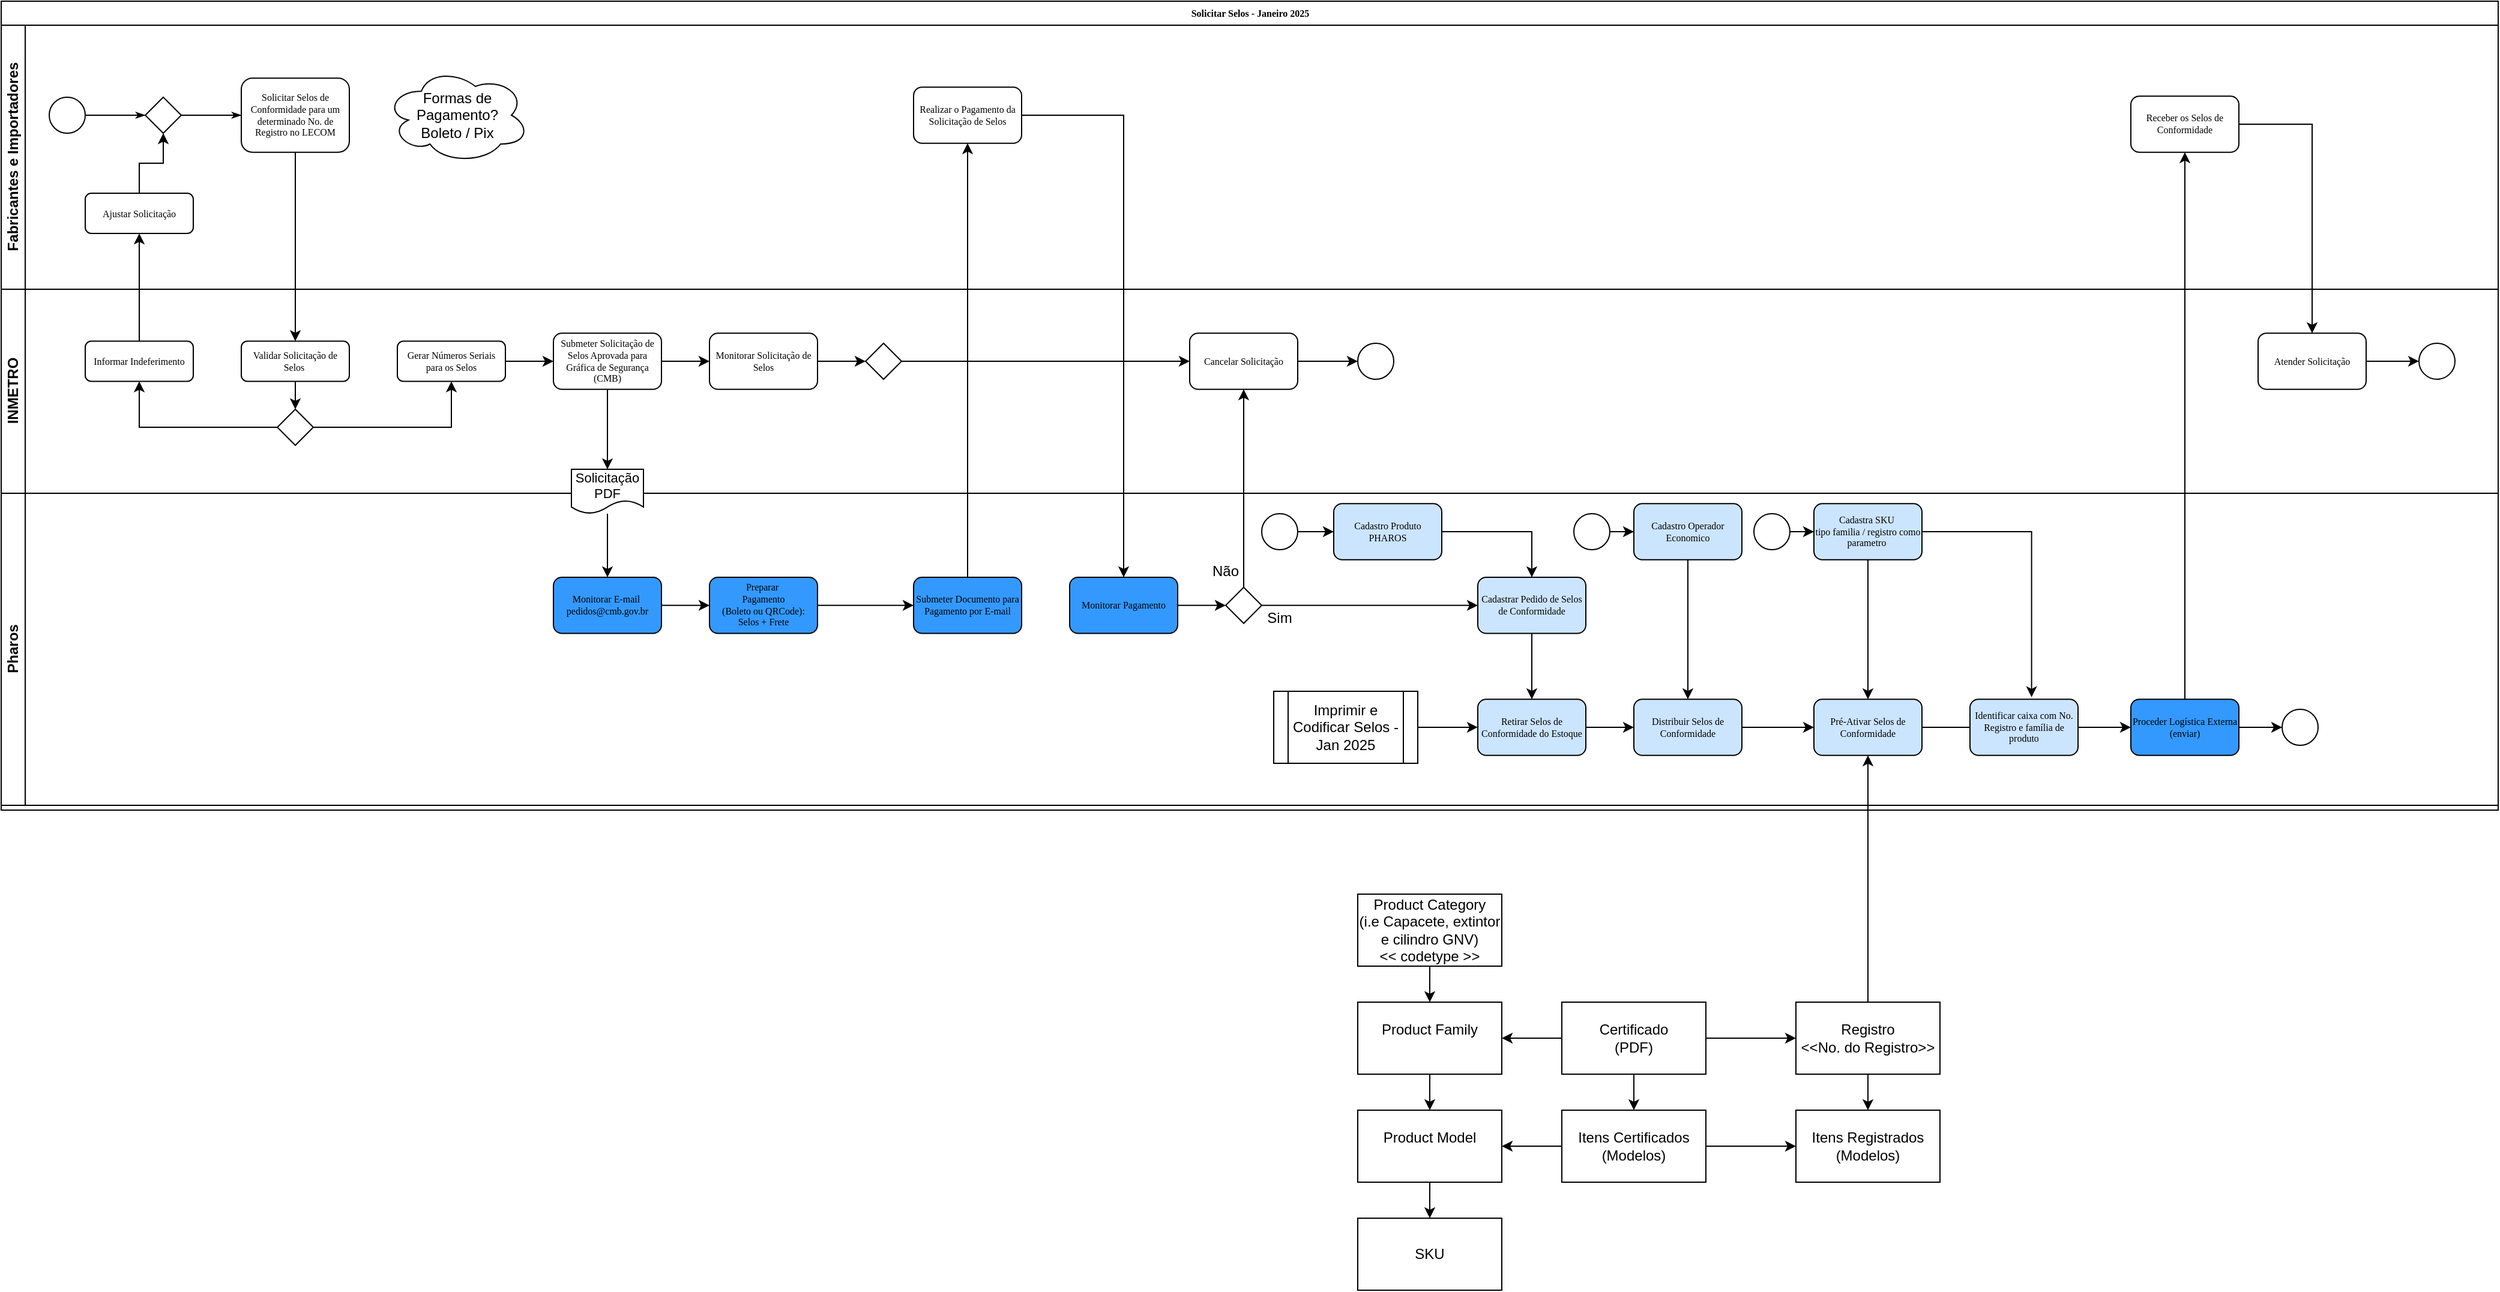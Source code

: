 <mxfile version="24.7.14">
  <diagram name="Page-1" id="c7488fd3-1785-93aa-aadb-54a6760d102a">
    <mxGraphModel dx="1430" dy="790" grid="1" gridSize="10" guides="1" tooltips="1" connect="1" arrows="1" fold="1" page="1" pageScale="1" pageWidth="1169" pageHeight="827" background="none" math="0" shadow="0">
      <root>
        <mxCell id="0" />
        <mxCell id="1" parent="0" />
        <mxCell id="2b4e8129b02d487f-1" value="Solicitar Selos - Janeiro 2025" style="swimlane;html=1;childLayout=stackLayout;horizontal=1;startSize=20;horizontalStack=0;rounded=0;shadow=0;labelBackgroundColor=none;strokeWidth=1;fontFamily=Verdana;fontSize=8;align=center;" parent="1" vertex="1">
          <mxGeometry x="80" y="76" width="2080" height="674" as="geometry">
            <mxRectangle x="80" y="80" width="160" height="20" as="alternateBounds" />
          </mxGeometry>
        </mxCell>
        <mxCell id="2b4e8129b02d487f-2" value="Fabricantes e Importadores" style="swimlane;html=1;startSize=20;horizontal=0;" parent="2b4e8129b02d487f-1" vertex="1">
          <mxGeometry y="20" width="2080" height="220" as="geometry" />
        </mxCell>
        <mxCell id="2b4e8129b02d487f-18" style="edgeStyle=orthogonalEdgeStyle;rounded=0;html=1;labelBackgroundColor=none;startArrow=none;startFill=0;startSize=5;endArrow=classicThin;endFill=1;endSize=5;jettySize=auto;orthogonalLoop=1;strokeWidth=1;fontFamily=Verdana;fontSize=8" parent="2b4e8129b02d487f-2" source="aDhuyLPjIug42rBXj7ye-13" target="2b4e8129b02d487f-6" edge="1">
          <mxGeometry relative="1" as="geometry" />
        </mxCell>
        <mxCell id="2b4e8129b02d487f-5" value="" style="ellipse;whiteSpace=wrap;html=1;rounded=0;shadow=0;labelBackgroundColor=none;strokeWidth=1;fontFamily=Verdana;fontSize=8;align=center;" parent="2b4e8129b02d487f-2" vertex="1">
          <mxGeometry x="40" y="60" width="30" height="30" as="geometry" />
        </mxCell>
        <mxCell id="2b4e8129b02d487f-6" value="&lt;div&gt;Solicitar Selos de&lt;/div&gt;&lt;div&gt;Conformidade para um determinado No. de Registro no LECOM&lt;/div&gt;" style="rounded=1;whiteSpace=wrap;html=1;shadow=0;labelBackgroundColor=none;strokeWidth=1;fontFamily=Verdana;fontSize=8;align=center;" parent="2b4e8129b02d487f-2" vertex="1">
          <mxGeometry x="200" y="44.12" width="90" height="61.75" as="geometry" />
        </mxCell>
        <mxCell id="2b4e8129b02d487f-20" style="edgeStyle=orthogonalEdgeStyle;rounded=0;html=1;labelBackgroundColor=none;startArrow=none;startFill=0;startSize=5;endArrow=classicThin;endFill=1;endSize=5;jettySize=auto;orthogonalLoop=1;strokeWidth=1;fontFamily=Verdana;fontSize=8" parent="2b4e8129b02d487f-2" edge="1">
          <mxGeometry relative="1" as="geometry">
            <mxPoint x="300" y="75.034" as="sourcePoint" />
          </mxGeometry>
        </mxCell>
        <mxCell id="aDhuyLPjIug42rBXj7ye-14" value="" style="edgeStyle=orthogonalEdgeStyle;rounded=0;html=1;labelBackgroundColor=none;startArrow=none;startFill=0;startSize=5;endArrow=classicThin;endFill=1;endSize=5;jettySize=auto;orthogonalLoop=1;strokeWidth=1;fontFamily=Verdana;fontSize=8" parent="2b4e8129b02d487f-2" source="2b4e8129b02d487f-5" target="aDhuyLPjIug42rBXj7ye-13" edge="1">
          <mxGeometry relative="1" as="geometry">
            <mxPoint x="270" y="165" as="sourcePoint" />
            <mxPoint x="350" y="168" as="targetPoint" />
          </mxGeometry>
        </mxCell>
        <mxCell id="aDhuyLPjIug42rBXj7ye-13" value="" style="strokeWidth=1;html=1;shape=mxgraph.flowchart.decision;whiteSpace=wrap;rounded=1;shadow=0;labelBackgroundColor=none;fontFamily=Verdana;fontSize=8;align=center;" parent="2b4e8129b02d487f-2" vertex="1">
          <mxGeometry x="120" y="60.0" width="30" height="30" as="geometry" />
        </mxCell>
        <mxCell id="aDhuyLPjIug42rBXj7ye-28" value="" style="edgeStyle=orthogonalEdgeStyle;rounded=0;orthogonalLoop=1;jettySize=auto;html=1;" parent="2b4e8129b02d487f-2" source="aDhuyLPjIug42rBXj7ye-26" target="aDhuyLPjIug42rBXj7ye-13" edge="1">
          <mxGeometry relative="1" as="geometry" />
        </mxCell>
        <mxCell id="aDhuyLPjIug42rBXj7ye-26" value="&lt;div&gt;Ajustar Solicitação&lt;/div&gt;" style="rounded=1;whiteSpace=wrap;html=1;shadow=0;labelBackgroundColor=none;strokeWidth=1;fontFamily=Verdana;fontSize=8;align=center;" parent="2b4e8129b02d487f-2" vertex="1">
          <mxGeometry x="70" y="140" width="90" height="33.5" as="geometry" />
        </mxCell>
        <mxCell id="aDhuyLPjIug42rBXj7ye-38" value="Formas de &lt;br&gt;Pagamento?&lt;div&gt;Boleto / Pix&lt;/div&gt;" style="ellipse;shape=cloud;whiteSpace=wrap;html=1;" parent="2b4e8129b02d487f-2" vertex="1">
          <mxGeometry x="320" y="35" width="120" height="80" as="geometry" />
        </mxCell>
        <mxCell id="aDhuyLPjIug42rBXj7ye-40" value="&lt;div&gt;Realizar o Pagamento da Solicitação de Selos&lt;/div&gt;" style="rounded=1;whiteSpace=wrap;html=1;shadow=0;labelBackgroundColor=none;strokeWidth=1;fontFamily=Verdana;fontSize=8;align=center;" parent="2b4e8129b02d487f-2" vertex="1">
          <mxGeometry x="760" y="51.62" width="90" height="46.75" as="geometry" />
        </mxCell>
        <mxCell id="aDhuyLPjIug42rBXj7ye-179" value="&lt;div&gt;Receber os Selos de Conformidade&lt;/div&gt;" style="rounded=1;whiteSpace=wrap;html=1;shadow=0;labelBackgroundColor=none;strokeWidth=1;fontFamily=Verdana;fontSize=8;align=center;" parent="2b4e8129b02d487f-2" vertex="1">
          <mxGeometry x="1774" y="59.12" width="90" height="46.75" as="geometry" />
        </mxCell>
        <mxCell id="2b4e8129b02d487f-3" value="INMETRO" style="swimlane;html=1;startSize=20;horizontal=0;" parent="2b4e8129b02d487f-1" vertex="1">
          <mxGeometry y="240" width="2080" height="170" as="geometry" />
        </mxCell>
        <mxCell id="2b4e8129b02d487f-26" style="edgeStyle=orthogonalEdgeStyle;rounded=0;html=1;labelBackgroundColor=none;startArrow=none;startFill=0;startSize=5;endArrow=classicThin;endFill=1;endSize=5;jettySize=auto;orthogonalLoop=1;strokeWidth=1;fontFamily=Verdana;fontSize=8" parent="2b4e8129b02d487f-3" edge="1">
          <mxGeometry relative="1" as="geometry">
            <mxPoint x="190" y="68.5" as="sourcePoint" />
          </mxGeometry>
        </mxCell>
        <mxCell id="aDhuyLPjIug42rBXj7ye-22" value="" style="edgeStyle=orthogonalEdgeStyle;rounded=0;orthogonalLoop=1;jettySize=auto;html=1;" parent="2b4e8129b02d487f-3" source="aDhuyLPjIug42rBXj7ye-15" target="aDhuyLPjIug42rBXj7ye-21" edge="1">
          <mxGeometry relative="1" as="geometry" />
        </mxCell>
        <mxCell id="aDhuyLPjIug42rBXj7ye-15" value="&lt;div&gt;Validar Solicitação de Selos&amp;nbsp;&lt;/div&gt;" style="rounded=1;whiteSpace=wrap;html=1;shadow=0;labelBackgroundColor=none;strokeWidth=1;fontFamily=Verdana;fontSize=8;align=center;" parent="2b4e8129b02d487f-3" vertex="1">
          <mxGeometry x="200" y="43.25" width="90" height="33.5" as="geometry" />
        </mxCell>
        <mxCell id="aDhuyLPjIug42rBXj7ye-20" value="" style="edgeStyle=orthogonalEdgeStyle;rounded=0;orthogonalLoop=1;jettySize=auto;html=1;" parent="2b4e8129b02d487f-3" source="aDhuyLPjIug42rBXj7ye-17" target="aDhuyLPjIug42rBXj7ye-19" edge="1">
          <mxGeometry relative="1" as="geometry" />
        </mxCell>
        <mxCell id="aDhuyLPjIug42rBXj7ye-17" value="&lt;div&gt;Gerar Números Seriais para os Selos&lt;/div&gt;" style="rounded=1;whiteSpace=wrap;html=1;shadow=0;labelBackgroundColor=none;strokeWidth=1;fontFamily=Verdana;fontSize=8;align=center;" parent="2b4e8129b02d487f-3" vertex="1">
          <mxGeometry x="330" y="43.25" width="90" height="33.5" as="geometry" />
        </mxCell>
        <mxCell id="aDhuyLPjIug42rBXj7ye-32" value="" style="edgeStyle=orthogonalEdgeStyle;rounded=0;orthogonalLoop=1;jettySize=auto;html=1;" parent="2b4e8129b02d487f-3" source="aDhuyLPjIug42rBXj7ye-19" target="aDhuyLPjIug42rBXj7ye-31" edge="1">
          <mxGeometry relative="1" as="geometry" />
        </mxCell>
        <mxCell id="aDhuyLPjIug42rBXj7ye-19" value="&lt;div&gt;Submeter Solicitação de Selos Aprovada para Gráfica de Segurança (CMB)&lt;/div&gt;" style="rounded=1;whiteSpace=wrap;html=1;shadow=0;labelBackgroundColor=none;strokeWidth=1;fontFamily=Verdana;fontSize=8;align=center;" parent="2b4e8129b02d487f-3" vertex="1">
          <mxGeometry x="460" y="36.62" width="90" height="46.75" as="geometry" />
        </mxCell>
        <mxCell id="aDhuyLPjIug42rBXj7ye-23" value="" style="edgeStyle=orthogonalEdgeStyle;rounded=0;orthogonalLoop=1;jettySize=auto;html=1;" parent="2b4e8129b02d487f-3" source="aDhuyLPjIug42rBXj7ye-21" target="aDhuyLPjIug42rBXj7ye-17" edge="1">
          <mxGeometry relative="1" as="geometry" />
        </mxCell>
        <mxCell id="aDhuyLPjIug42rBXj7ye-25" value="" style="edgeStyle=orthogonalEdgeStyle;rounded=0;orthogonalLoop=1;jettySize=auto;html=1;" parent="2b4e8129b02d487f-3" source="aDhuyLPjIug42rBXj7ye-21" target="aDhuyLPjIug42rBXj7ye-24" edge="1">
          <mxGeometry relative="1" as="geometry" />
        </mxCell>
        <mxCell id="aDhuyLPjIug42rBXj7ye-21" value="" style="strokeWidth=1;html=1;shape=mxgraph.flowchart.decision;whiteSpace=wrap;rounded=1;shadow=0;labelBackgroundColor=none;fontFamily=Verdana;fontSize=8;align=center;" parent="2b4e8129b02d487f-3" vertex="1">
          <mxGeometry x="230" y="100.0" width="30" height="30" as="geometry" />
        </mxCell>
        <mxCell id="aDhuyLPjIug42rBXj7ye-24" value="&lt;div&gt;Informar Indeferimento&lt;/div&gt;" style="rounded=1;whiteSpace=wrap;html=1;shadow=0;labelBackgroundColor=none;strokeWidth=1;fontFamily=Verdana;fontSize=8;align=center;" parent="2b4e8129b02d487f-3" vertex="1">
          <mxGeometry x="70" y="43.25" width="90" height="33.5" as="geometry" />
        </mxCell>
        <mxCell id="aDhuyLPjIug42rBXj7ye-125" value="" style="edgeStyle=orthogonalEdgeStyle;rounded=0;orthogonalLoop=1;jettySize=auto;html=1;" parent="2b4e8129b02d487f-3" source="aDhuyLPjIug42rBXj7ye-31" target="aDhuyLPjIug42rBXj7ye-124" edge="1">
          <mxGeometry relative="1" as="geometry" />
        </mxCell>
        <mxCell id="aDhuyLPjIug42rBXj7ye-31" value="&lt;div&gt;Monitorar Solicitação de Selos&lt;/div&gt;" style="rounded=1;whiteSpace=wrap;html=1;shadow=0;labelBackgroundColor=none;strokeWidth=1;fontFamily=Verdana;fontSize=8;align=center;" parent="2b4e8129b02d487f-3" vertex="1">
          <mxGeometry x="590" y="36.62" width="90" height="46.75" as="geometry" />
        </mxCell>
        <mxCell id="aDhuyLPjIug42rBXj7ye-75" value="" style="edgeStyle=orthogonalEdgeStyle;rounded=0;orthogonalLoop=1;jettySize=auto;html=1;" parent="2b4e8129b02d487f-3" source="aDhuyLPjIug42rBXj7ye-71" target="aDhuyLPjIug42rBXj7ye-74" edge="1">
          <mxGeometry relative="1" as="geometry" />
        </mxCell>
        <mxCell id="aDhuyLPjIug42rBXj7ye-71" value="&lt;div&gt;Cancelar Solicitação&lt;/div&gt;" style="rounded=1;whiteSpace=wrap;html=1;shadow=0;labelBackgroundColor=none;strokeWidth=1;fontFamily=Verdana;fontSize=8;align=center;" parent="2b4e8129b02d487f-3" vertex="1">
          <mxGeometry x="990" y="36.63" width="90" height="46.75" as="geometry" />
        </mxCell>
        <mxCell id="aDhuyLPjIug42rBXj7ye-74" value="" style="ellipse;whiteSpace=wrap;html=1;rounded=0;shadow=0;labelBackgroundColor=none;strokeWidth=1;fontFamily=Verdana;fontSize=8;align=center;" parent="2b4e8129b02d487f-3" vertex="1">
          <mxGeometry x="1130" y="44.99" width="30" height="30" as="geometry" />
        </mxCell>
        <mxCell id="aDhuyLPjIug42rBXj7ye-128" value="" style="edgeStyle=orthogonalEdgeStyle;rounded=0;orthogonalLoop=1;jettySize=auto;html=1;entryX=0;entryY=0.5;entryDx=0;entryDy=0;" parent="2b4e8129b02d487f-3" source="aDhuyLPjIug42rBXj7ye-124" target="aDhuyLPjIug42rBXj7ye-71" edge="1">
          <mxGeometry relative="1" as="geometry">
            <mxPoint x="830" y="59.99" as="targetPoint" />
          </mxGeometry>
        </mxCell>
        <mxCell id="aDhuyLPjIug42rBXj7ye-124" value="" style="strokeWidth=1;html=1;shape=mxgraph.flowchart.decision;whiteSpace=wrap;rounded=1;shadow=0;labelBackgroundColor=none;fontFamily=Verdana;fontSize=8;align=center;" parent="2b4e8129b02d487f-3" vertex="1">
          <mxGeometry x="720" y="44.99" width="30" height="30" as="geometry" />
        </mxCell>
        <mxCell id="aDhuyLPjIug42rBXj7ye-123" value="" style="edgeStyle=orthogonalEdgeStyle;rounded=0;orthogonalLoop=1;jettySize=auto;html=1;" parent="2b4e8129b02d487f-3" source="aDhuyLPjIug42rBXj7ye-120" target="aDhuyLPjIug42rBXj7ye-122" edge="1">
          <mxGeometry relative="1" as="geometry" />
        </mxCell>
        <mxCell id="aDhuyLPjIug42rBXj7ye-120" value="&lt;div&gt;Atender Solicitação&lt;/div&gt;" style="rounded=1;whiteSpace=wrap;html=1;shadow=0;labelBackgroundColor=none;strokeWidth=1;fontFamily=Verdana;fontSize=8;align=center;" parent="2b4e8129b02d487f-3" vertex="1">
          <mxGeometry x="1880" y="36.61" width="90" height="46.75" as="geometry" />
        </mxCell>
        <mxCell id="aDhuyLPjIug42rBXj7ye-122" value="" style="ellipse;whiteSpace=wrap;html=1;rounded=0;shadow=0;labelBackgroundColor=none;strokeWidth=1;fontFamily=Verdana;fontSize=8;align=center;" parent="2b4e8129b02d487f-3" vertex="1">
          <mxGeometry x="2014" y="44.97" width="30" height="30" as="geometry" />
        </mxCell>
        <mxCell id="aDhuyLPjIug42rBXj7ye-16" value="" style="endArrow=classic;html=1;rounded=0;entryX=0.5;entryY=0;entryDx=0;entryDy=0;exitX=0.5;exitY=1;exitDx=0;exitDy=0;" parent="2b4e8129b02d487f-1" source="2b4e8129b02d487f-6" target="aDhuyLPjIug42rBXj7ye-15" edge="1">
          <mxGeometry width="50" height="50" relative="1" as="geometry">
            <mxPoint x="240" y="140" as="sourcePoint" />
            <mxPoint x="530" y="280" as="targetPoint" />
          </mxGeometry>
        </mxCell>
        <mxCell id="aDhuyLPjIug42rBXj7ye-27" value="" style="edgeStyle=orthogonalEdgeStyle;rounded=0;orthogonalLoop=1;jettySize=auto;html=1;" parent="2b4e8129b02d487f-1" source="aDhuyLPjIug42rBXj7ye-24" target="aDhuyLPjIug42rBXj7ye-26" edge="1">
          <mxGeometry relative="1" as="geometry" />
        </mxCell>
        <mxCell id="aDhuyLPjIug42rBXj7ye-30" value="" style="edgeStyle=orthogonalEdgeStyle;rounded=0;orthogonalLoop=1;jettySize=auto;html=1;" parent="2b4e8129b02d487f-1" source="aDhuyLPjIug42rBXj7ye-19" target="aDhuyLPjIug42rBXj7ye-29" edge="1">
          <mxGeometry relative="1" as="geometry" />
        </mxCell>
        <mxCell id="aDhuyLPjIug42rBXj7ye-43" value="" style="endArrow=classic;html=1;rounded=0;entryX=0.5;entryY=1;entryDx=0;entryDy=0;exitX=0.5;exitY=0;exitDx=0;exitDy=0;" parent="2b4e8129b02d487f-1" source="aDhuyLPjIug42rBXj7ye-44" target="aDhuyLPjIug42rBXj7ye-40" edge="1">
          <mxGeometry width="50" height="50" relative="1" as="geometry">
            <mxPoint x="410" y="360" as="sourcePoint" />
            <mxPoint x="460" y="310" as="targetPoint" />
          </mxGeometry>
        </mxCell>
        <mxCell id="aDhuyLPjIug42rBXj7ye-48" value="" style="edgeStyle=orthogonalEdgeStyle;rounded=0;orthogonalLoop=1;jettySize=auto;html=1;" parent="2b4e8129b02d487f-1" source="aDhuyLPjIug42rBXj7ye-40" target="aDhuyLPjIug42rBXj7ye-46" edge="1">
          <mxGeometry relative="1" as="geometry">
            <mxPoint x="930" y="94.995" as="targetPoint" />
          </mxGeometry>
        </mxCell>
        <mxCell id="aDhuyLPjIug42rBXj7ye-73" value="" style="edgeStyle=orthogonalEdgeStyle;rounded=0;orthogonalLoop=1;jettySize=auto;html=1;" parent="2b4e8129b02d487f-1" source="aDhuyLPjIug42rBXj7ye-69" target="aDhuyLPjIug42rBXj7ye-71" edge="1">
          <mxGeometry relative="1" as="geometry">
            <mxPoint x="1035" y="393.38" as="targetPoint" />
          </mxGeometry>
        </mxCell>
        <mxCell id="aDhuyLPjIug42rBXj7ye-121" value="" style="edgeStyle=orthogonalEdgeStyle;rounded=0;orthogonalLoop=1;jettySize=auto;html=1;exitX=0.5;exitY=0;exitDx=0;exitDy=0;entryX=0.5;entryY=1;entryDx=0;entryDy=0;" parent="2b4e8129b02d487f-1" source="aDhuyLPjIug42rBXj7ye-114" target="aDhuyLPjIug42rBXj7ye-179" edge="1">
          <mxGeometry relative="1" as="geometry">
            <mxPoint x="1190" y="300" as="sourcePoint" />
            <mxPoint x="1240" y="300" as="targetPoint" />
          </mxGeometry>
        </mxCell>
        <mxCell id="2b4e8129b02d487f-4" value="Pharos" style="swimlane;html=1;startSize=20;horizontal=0;" parent="2b4e8129b02d487f-1" vertex="1">
          <mxGeometry y="410" width="2080" height="260" as="geometry" />
        </mxCell>
        <mxCell id="aDhuyLPjIug42rBXj7ye-36" value="" style="edgeStyle=orthogonalEdgeStyle;rounded=0;orthogonalLoop=1;jettySize=auto;html=1;" parent="2b4e8129b02d487f-4" source="aDhuyLPjIug42rBXj7ye-29" target="aDhuyLPjIug42rBXj7ye-35" edge="1">
          <mxGeometry relative="1" as="geometry" />
        </mxCell>
        <mxCell id="aDhuyLPjIug42rBXj7ye-29" value="&lt;font style=&quot;font-size: 11px;&quot;&gt;Solicitação&lt;/font&gt;&lt;div style=&quot;font-size: 11px;&quot;&gt;&lt;font style=&quot;font-size: 11px;&quot;&gt;PDF&lt;/font&gt;&lt;/div&gt;" style="shape=document;whiteSpace=wrap;html=1;boundedLbl=1;" parent="2b4e8129b02d487f-4" vertex="1">
          <mxGeometry x="475" y="-20" width="60" height="37" as="geometry" />
        </mxCell>
        <mxCell id="aDhuyLPjIug42rBXj7ye-39" value="" style="edgeStyle=orthogonalEdgeStyle;rounded=0;orthogonalLoop=1;jettySize=auto;html=1;fillColor=#3399FF;" parent="2b4e8129b02d487f-4" source="aDhuyLPjIug42rBXj7ye-35" target="aDhuyLPjIug42rBXj7ye-37" edge="1">
          <mxGeometry relative="1" as="geometry" />
        </mxCell>
        <mxCell id="aDhuyLPjIug42rBXj7ye-35" value="&lt;div&gt;Monitorar E-mail&amp;nbsp;&lt;/div&gt;&lt;div&gt;pedidos@cmb.gov.br&lt;/div&gt;" style="rounded=1;whiteSpace=wrap;html=1;shadow=0;labelBackgroundColor=none;strokeWidth=1;fontFamily=Verdana;fontSize=8;align=center;fillColor=#3399FF;" parent="2b4e8129b02d487f-4" vertex="1">
          <mxGeometry x="460" y="70" width="90" height="46.75" as="geometry" />
        </mxCell>
        <mxCell id="aDhuyLPjIug42rBXj7ye-45" value="" style="edgeStyle=orthogonalEdgeStyle;rounded=0;orthogonalLoop=1;jettySize=auto;html=1;fillColor=#3399FF;" parent="2b4e8129b02d487f-4" source="aDhuyLPjIug42rBXj7ye-37" target="aDhuyLPjIug42rBXj7ye-44" edge="1">
          <mxGeometry relative="1" as="geometry" />
        </mxCell>
        <mxCell id="aDhuyLPjIug42rBXj7ye-37" value="&lt;div&gt;Preparar&amp;nbsp;&lt;/div&gt;&lt;div&gt;Pagamento &lt;br&gt;(Boleto ou QRCode): Selos + Frete&lt;/div&gt;" style="rounded=1;whiteSpace=wrap;html=1;shadow=0;labelBackgroundColor=none;strokeWidth=1;fontFamily=Verdana;fontSize=8;align=center;fillColor=#3399FF;" parent="2b4e8129b02d487f-4" vertex="1">
          <mxGeometry x="590" y="70" width="90" height="46.75" as="geometry" />
        </mxCell>
        <mxCell id="aDhuyLPjIug42rBXj7ye-44" value="&lt;div&gt;Submeter Documento para Pagamento por E-mail&lt;/div&gt;" style="rounded=1;whiteSpace=wrap;html=1;shadow=0;labelBackgroundColor=none;strokeWidth=1;fontFamily=Verdana;fontSize=8;align=center;fillColor=#3399FF;" parent="2b4e8129b02d487f-4" vertex="1">
          <mxGeometry x="760" y="70" width="90" height="46.75" as="geometry" />
        </mxCell>
        <mxCell id="aDhuyLPjIug42rBXj7ye-70" value="" style="edgeStyle=orthogonalEdgeStyle;rounded=0;orthogonalLoop=1;jettySize=auto;html=1;" parent="2b4e8129b02d487f-4" source="aDhuyLPjIug42rBXj7ye-46" target="aDhuyLPjIug42rBXj7ye-69" edge="1">
          <mxGeometry relative="1" as="geometry" />
        </mxCell>
        <mxCell id="aDhuyLPjIug42rBXj7ye-46" value="&lt;div&gt;Monitorar Pagamento&lt;/div&gt;" style="rounded=1;whiteSpace=wrap;html=1;shadow=0;labelBackgroundColor=none;strokeWidth=1;fontFamily=Verdana;fontSize=8;align=center;fillColor=#3399FF;" parent="2b4e8129b02d487f-4" vertex="1">
          <mxGeometry x="890" y="70" width="90" height="46.75" as="geometry" />
        </mxCell>
        <mxCell id="aDhuyLPjIug42rBXj7ye-69" value="" style="strokeWidth=1;html=1;shape=mxgraph.flowchart.decision;whiteSpace=wrap;rounded=1;shadow=0;labelBackgroundColor=none;fontFamily=Verdana;fontSize=8;align=center;" parent="2b4e8129b02d487f-4" vertex="1">
          <mxGeometry x="1020" y="78.38" width="30" height="30" as="geometry" />
        </mxCell>
        <mxCell id="aDhuyLPjIug42rBXj7ye-109" value="" style="edgeStyle=orthogonalEdgeStyle;rounded=0;orthogonalLoop=1;jettySize=auto;html=1;entryX=0.5;entryY=0;entryDx=0;entryDy=0;exitX=0.5;exitY=1;exitDx=0;exitDy=0;" parent="2b4e8129b02d487f-4" source="aDhuyLPjIug42rBXj7ye-76" target="aDhuyLPjIug42rBXj7ye-102" edge="1">
          <mxGeometry relative="1" as="geometry">
            <mxPoint x="1259" y="93.375" as="targetPoint" />
          </mxGeometry>
        </mxCell>
        <mxCell id="aDhuyLPjIug42rBXj7ye-76" value="&lt;div&gt;Cadastrar Pedido de Selos de Conformidade&lt;/div&gt;" style="rounded=1;whiteSpace=wrap;html=1;shadow=0;labelBackgroundColor=none;strokeWidth=1;fontFamily=Verdana;fontSize=8;align=center;fillColor=#CCE5FF;" parent="2b4e8129b02d487f-4" vertex="1">
          <mxGeometry x="1230" y="70" width="90" height="46.75" as="geometry" />
        </mxCell>
        <mxCell id="aDhuyLPjIug42rBXj7ye-105" value="" style="edgeStyle=orthogonalEdgeStyle;rounded=0;orthogonalLoop=1;jettySize=auto;html=1;" parent="2b4e8129b02d487f-4" source="aDhuyLPjIug42rBXj7ye-102" target="aDhuyLPjIug42rBXj7ye-104" edge="1">
          <mxGeometry relative="1" as="geometry" />
        </mxCell>
        <mxCell id="aDhuyLPjIug42rBXj7ye-102" value="Retirar Selos de Conformidade do Estoque" style="rounded=1;whiteSpace=wrap;html=1;shadow=0;labelBackgroundColor=none;strokeWidth=1;fontFamily=Verdana;fontSize=8;align=center;fillColor=#CCE5FF;" parent="2b4e8129b02d487f-4" vertex="1">
          <mxGeometry x="1230" y="171.62" width="90" height="46.75" as="geometry" />
        </mxCell>
        <mxCell id="aDhuyLPjIug42rBXj7ye-107" value="" style="edgeStyle=orthogonalEdgeStyle;rounded=0;orthogonalLoop=1;jettySize=auto;html=1;" parent="2b4e8129b02d487f-4" source="aDhuyLPjIug42rBXj7ye-104" target="aDhuyLPjIug42rBXj7ye-106" edge="1">
          <mxGeometry relative="1" as="geometry" />
        </mxCell>
        <mxCell id="aDhuyLPjIug42rBXj7ye-104" value="Distribuir Selos de Conformidade" style="rounded=1;whiteSpace=wrap;html=1;shadow=0;labelBackgroundColor=none;strokeWidth=1;fontFamily=Verdana;fontSize=8;align=center;fillColor=#CCE5FF;" parent="2b4e8129b02d487f-4" vertex="1">
          <mxGeometry x="1360" y="171.62" width="90" height="46.75" as="geometry" />
        </mxCell>
        <mxCell id="aDhuyLPjIug42rBXj7ye-116" value="" style="edgeStyle=orthogonalEdgeStyle;rounded=0;orthogonalLoop=1;jettySize=auto;html=1;" parent="2b4e8129b02d487f-4" source="aDhuyLPjIug42rBXj7ye-106" target="aDhuyLPjIug42rBXj7ye-114" edge="1">
          <mxGeometry relative="1" as="geometry" />
        </mxCell>
        <mxCell id="aDhuyLPjIug42rBXj7ye-106" value="Pré-Ativar Selos de Conformidade" style="rounded=1;whiteSpace=wrap;html=1;shadow=0;labelBackgroundColor=none;strokeWidth=1;fontFamily=Verdana;fontSize=8;align=center;fillColor=#CCE5FF;" parent="2b4e8129b02d487f-4" vertex="1">
          <mxGeometry x="1510" y="171.62" width="90" height="46.75" as="geometry" />
        </mxCell>
        <mxCell id="aDhuyLPjIug42rBXj7ye-131" value="Não" style="text;html=1;align=center;verticalAlign=middle;whiteSpace=wrap;rounded=0;" parent="2b4e8129b02d487f-4" vertex="1">
          <mxGeometry x="990" y="50" width="60" height="30" as="geometry" />
        </mxCell>
        <mxCell id="aDhuyLPjIug42rBXj7ye-176" value="Sim" style="text;html=1;align=center;verticalAlign=middle;whiteSpace=wrap;rounded=0;" parent="2b4e8129b02d487f-4" vertex="1">
          <mxGeometry x="1035" y="89" width="60" height="30" as="geometry" />
        </mxCell>
        <mxCell id="aDhuyLPjIug42rBXj7ye-185" value="" style="edgeStyle=orthogonalEdgeStyle;rounded=0;orthogonalLoop=1;jettySize=auto;html=1;" parent="2b4e8129b02d487f-4" source="aDhuyLPjIug42rBXj7ye-184" target="aDhuyLPjIug42rBXj7ye-102" edge="1">
          <mxGeometry relative="1" as="geometry" />
        </mxCell>
        <mxCell id="aDhuyLPjIug42rBXj7ye-184" value="Imprimir e Codificar Selos - Jan 2025" style="shape=process;whiteSpace=wrap;html=1;backgroundOutline=1;" parent="2b4e8129b02d487f-4" vertex="1">
          <mxGeometry x="1060" y="164.99" width="120" height="60" as="geometry" />
        </mxCell>
        <mxCell id="aDhuyLPjIug42rBXj7ye-119" value="" style="edgeStyle=orthogonalEdgeStyle;rounded=0;orthogonalLoop=1;jettySize=auto;html=1;" parent="2b4e8129b02d487f-4" source="aDhuyLPjIug42rBXj7ye-114" target="aDhuyLPjIug42rBXj7ye-118" edge="1">
          <mxGeometry relative="1" as="geometry" />
        </mxCell>
        <mxCell id="aDhuyLPjIug42rBXj7ye-114" value="Proceder Logística Externa (enviar)" style="rounded=1;whiteSpace=wrap;html=1;shadow=0;labelBackgroundColor=none;strokeWidth=1;fontFamily=Verdana;fontSize=8;align=center;fillColor=#3399FF;" parent="2b4e8129b02d487f-4" vertex="1">
          <mxGeometry x="1774" y="171.62" width="90" height="46.75" as="geometry" />
        </mxCell>
        <mxCell id="aDhuyLPjIug42rBXj7ye-118" value="" style="ellipse;whiteSpace=wrap;html=1;rounded=0;shadow=0;labelBackgroundColor=none;strokeWidth=1;fontFamily=Verdana;fontSize=8;align=center;" parent="2b4e8129b02d487f-4" vertex="1">
          <mxGeometry x="1900" y="179.99" width="30" height="30" as="geometry" />
        </mxCell>
        <mxCell id="aDhuyLPjIug42rBXj7ye-186" value="Identificar caixa com No. Registro e família de produto" style="rounded=1;whiteSpace=wrap;html=1;shadow=0;labelBackgroundColor=none;strokeWidth=1;fontFamily=Verdana;fontSize=8;align=center;fillColor=#CCE5FF;" parent="2b4e8129b02d487f-4" vertex="1">
          <mxGeometry x="1640" y="171.62" width="90" height="46.75" as="geometry" />
        </mxCell>
        <mxCell id="MQ7IacnxqxFv1oiMvIU7-26" value="" style="edgeStyle=orthogonalEdgeStyle;rounded=0;orthogonalLoop=1;jettySize=auto;html=1;entryX=0;entryY=0.5;entryDx=0;entryDy=0;" edge="1" parent="2b4e8129b02d487f-4" source="aDhuyLPjIug42rBXj7ye-69" target="aDhuyLPjIug42rBXj7ye-76">
          <mxGeometry relative="1" as="geometry">
            <mxPoint x="1130" y="569" as="sourcePoint" />
            <mxPoint x="1100" y="93.38" as="targetPoint" />
          </mxGeometry>
        </mxCell>
        <mxCell id="MQ7IacnxqxFv1oiMvIU7-31" value="" style="edgeStyle=orthogonalEdgeStyle;rounded=0;orthogonalLoop=1;jettySize=auto;html=1;" edge="1" parent="2b4e8129b02d487f-4" source="MQ7IacnxqxFv1oiMvIU7-27" target="aDhuyLPjIug42rBXj7ye-76">
          <mxGeometry relative="1" as="geometry" />
        </mxCell>
        <mxCell id="MQ7IacnxqxFv1oiMvIU7-27" value="Cadastro Produto PHAROS" style="rounded=1;whiteSpace=wrap;html=1;shadow=0;labelBackgroundColor=none;strokeWidth=1;fontFamily=Verdana;fontSize=8;align=center;fillColor=#CCE5FF;" vertex="1" parent="2b4e8129b02d487f-4">
          <mxGeometry x="1110" y="8.63" width="90" height="46.75" as="geometry" />
        </mxCell>
        <mxCell id="MQ7IacnxqxFv1oiMvIU7-30" value="" style="edgeStyle=orthogonalEdgeStyle;rounded=0;orthogonalLoop=1;jettySize=auto;html=1;" edge="1" parent="2b4e8129b02d487f-4" source="MQ7IacnxqxFv1oiMvIU7-28" target="MQ7IacnxqxFv1oiMvIU7-27">
          <mxGeometry relative="1" as="geometry" />
        </mxCell>
        <mxCell id="MQ7IacnxqxFv1oiMvIU7-28" value="" style="ellipse;whiteSpace=wrap;html=1;rounded=0;shadow=0;labelBackgroundColor=none;strokeWidth=1;fontFamily=Verdana;fontSize=8;align=center;" vertex="1" parent="2b4e8129b02d487f-4">
          <mxGeometry x="1050" y="17" width="30" height="30" as="geometry" />
        </mxCell>
        <mxCell id="MQ7IacnxqxFv1oiMvIU7-35" value="" style="edgeStyle=orthogonalEdgeStyle;rounded=0;orthogonalLoop=1;jettySize=auto;html=1;" edge="1" parent="2b4e8129b02d487f-4" source="MQ7IacnxqxFv1oiMvIU7-32" target="aDhuyLPjIug42rBXj7ye-104">
          <mxGeometry relative="1" as="geometry" />
        </mxCell>
        <mxCell id="MQ7IacnxqxFv1oiMvIU7-32" value="Cadastro Operador Economico" style="rounded=1;whiteSpace=wrap;html=1;shadow=0;labelBackgroundColor=none;strokeWidth=1;fontFamily=Verdana;fontSize=8;align=center;fillColor=#CCE5FF;" vertex="1" parent="2b4e8129b02d487f-4">
          <mxGeometry x="1360" y="8.63" width="90" height="46.75" as="geometry" />
        </mxCell>
        <mxCell id="MQ7IacnxqxFv1oiMvIU7-34" value="" style="edgeStyle=orthogonalEdgeStyle;rounded=0;orthogonalLoop=1;jettySize=auto;html=1;" edge="1" parent="2b4e8129b02d487f-4" source="MQ7IacnxqxFv1oiMvIU7-33" target="MQ7IacnxqxFv1oiMvIU7-32">
          <mxGeometry relative="1" as="geometry" />
        </mxCell>
        <mxCell id="MQ7IacnxqxFv1oiMvIU7-33" value="" style="ellipse;whiteSpace=wrap;html=1;rounded=0;shadow=0;labelBackgroundColor=none;strokeWidth=1;fontFamily=Verdana;fontSize=8;align=center;" vertex="1" parent="2b4e8129b02d487f-4">
          <mxGeometry x="1310" y="17" width="30" height="30" as="geometry" />
        </mxCell>
        <mxCell id="MQ7IacnxqxFv1oiMvIU7-39" value="" style="edgeStyle=orthogonalEdgeStyle;rounded=0;orthogonalLoop=1;jettySize=auto;html=1;" edge="1" parent="2b4e8129b02d487f-4" source="MQ7IacnxqxFv1oiMvIU7-36" target="aDhuyLPjIug42rBXj7ye-106">
          <mxGeometry relative="1" as="geometry" />
        </mxCell>
        <mxCell id="MQ7IacnxqxFv1oiMvIU7-41" value="" style="edgeStyle=orthogonalEdgeStyle;rounded=0;orthogonalLoop=1;jettySize=auto;html=1;entryX=0.57;entryY=-0.037;entryDx=0;entryDy=0;entryPerimeter=0;" edge="1" parent="2b4e8129b02d487f-4" source="MQ7IacnxqxFv1oiMvIU7-36" target="aDhuyLPjIug42rBXj7ye-186">
          <mxGeometry relative="1" as="geometry">
            <mxPoint x="1680" y="32.005" as="targetPoint" />
          </mxGeometry>
        </mxCell>
        <mxCell id="MQ7IacnxqxFv1oiMvIU7-36" value="Cadastra SKU&amp;nbsp;&lt;div&gt;tipo familia / registro como parametro&amp;nbsp;&lt;/div&gt;" style="rounded=1;whiteSpace=wrap;html=1;shadow=0;labelBackgroundColor=none;strokeWidth=1;fontFamily=Verdana;fontSize=8;align=center;fillColor=#CCE5FF;" vertex="1" parent="2b4e8129b02d487f-4">
          <mxGeometry x="1510" y="8.63" width="90" height="46.75" as="geometry" />
        </mxCell>
        <mxCell id="MQ7IacnxqxFv1oiMvIU7-38" value="" style="edgeStyle=orthogonalEdgeStyle;rounded=0;orthogonalLoop=1;jettySize=auto;html=1;" edge="1" parent="2b4e8129b02d487f-4" source="MQ7IacnxqxFv1oiMvIU7-37" target="MQ7IacnxqxFv1oiMvIU7-36">
          <mxGeometry relative="1" as="geometry" />
        </mxCell>
        <mxCell id="MQ7IacnxqxFv1oiMvIU7-37" value="" style="ellipse;whiteSpace=wrap;html=1;rounded=0;shadow=0;labelBackgroundColor=none;strokeWidth=1;fontFamily=Verdana;fontSize=8;align=center;" vertex="1" parent="2b4e8129b02d487f-4">
          <mxGeometry x="1460" y="17" width="30" height="30" as="geometry" />
        </mxCell>
        <mxCell id="aDhuyLPjIug42rBXj7ye-181" value="" style="edgeStyle=orthogonalEdgeStyle;rounded=0;orthogonalLoop=1;jettySize=auto;html=1;entryX=0.5;entryY=0;entryDx=0;entryDy=0;" parent="2b4e8129b02d487f-1" source="aDhuyLPjIug42rBXj7ye-179" target="aDhuyLPjIug42rBXj7ye-120" edge="1">
          <mxGeometry relative="1" as="geometry">
            <mxPoint x="1916" y="103.38" as="targetPoint" />
          </mxGeometry>
        </mxCell>
        <mxCell id="MQ7IacnxqxFv1oiMvIU7-1" value="SKU" style="rounded=0;whiteSpace=wrap;html=1;" vertex="1" parent="1">
          <mxGeometry x="1210" y="1090" width="120" height="60" as="geometry" />
        </mxCell>
        <mxCell id="MQ7IacnxqxFv1oiMvIU7-3" value="" style="edgeStyle=orthogonalEdgeStyle;rounded=0;orthogonalLoop=1;jettySize=auto;html=1;" edge="1" parent="1" source="MQ7IacnxqxFv1oiMvIU7-2" target="MQ7IacnxqxFv1oiMvIU7-1">
          <mxGeometry relative="1" as="geometry" />
        </mxCell>
        <mxCell id="MQ7IacnxqxFv1oiMvIU7-2" value="Product Model&lt;div&gt;&lt;br&gt;&lt;/div&gt;" style="rounded=0;whiteSpace=wrap;html=1;" vertex="1" parent="1">
          <mxGeometry x="1210" y="1000" width="120" height="60" as="geometry" />
        </mxCell>
        <mxCell id="MQ7IacnxqxFv1oiMvIU7-5" value="" style="edgeStyle=orthogonalEdgeStyle;rounded=0;orthogonalLoop=1;jettySize=auto;html=1;" edge="1" parent="1" source="MQ7IacnxqxFv1oiMvIU7-4" target="MQ7IacnxqxFv1oiMvIU7-2">
          <mxGeometry relative="1" as="geometry" />
        </mxCell>
        <mxCell id="MQ7IacnxqxFv1oiMvIU7-4" value="Product Family&lt;div&gt;&lt;br&gt;&lt;/div&gt;" style="rounded=0;whiteSpace=wrap;html=1;" vertex="1" parent="1">
          <mxGeometry x="1210" y="910" width="120" height="60" as="geometry" />
        </mxCell>
        <mxCell id="MQ7IacnxqxFv1oiMvIU7-7" value="" style="edgeStyle=orthogonalEdgeStyle;rounded=0;orthogonalLoop=1;jettySize=auto;html=1;" edge="1" parent="1" source="MQ7IacnxqxFv1oiMvIU7-6" target="MQ7IacnxqxFv1oiMvIU7-4">
          <mxGeometry relative="1" as="geometry" />
        </mxCell>
        <mxCell id="MQ7IacnxqxFv1oiMvIU7-6" value="Product Category&lt;div&gt;(i.e Capacete, extintor e cilindro GNV)&lt;/div&gt;&lt;div&gt;&amp;lt;&amp;lt; codetype &amp;gt;&amp;gt;&lt;/div&gt;" style="rounded=0;whiteSpace=wrap;html=1;" vertex="1" parent="1">
          <mxGeometry x="1210" y="820" width="120" height="60" as="geometry" />
        </mxCell>
        <mxCell id="MQ7IacnxqxFv1oiMvIU7-9" value="" style="edgeStyle=orthogonalEdgeStyle;rounded=0;orthogonalLoop=1;jettySize=auto;html=1;" edge="1" parent="1" source="MQ7IacnxqxFv1oiMvIU7-8" target="MQ7IacnxqxFv1oiMvIU7-4">
          <mxGeometry relative="1" as="geometry" />
        </mxCell>
        <mxCell id="MQ7IacnxqxFv1oiMvIU7-12" value="" style="edgeStyle=orthogonalEdgeStyle;rounded=0;orthogonalLoop=1;jettySize=auto;html=1;" edge="1" parent="1" source="MQ7IacnxqxFv1oiMvIU7-8" target="MQ7IacnxqxFv1oiMvIU7-10">
          <mxGeometry relative="1" as="geometry" />
        </mxCell>
        <mxCell id="MQ7IacnxqxFv1oiMvIU7-14" value="" style="edgeStyle=orthogonalEdgeStyle;rounded=0;orthogonalLoop=1;jettySize=auto;html=1;" edge="1" parent="1" source="MQ7IacnxqxFv1oiMvIU7-8" target="MQ7IacnxqxFv1oiMvIU7-13">
          <mxGeometry relative="1" as="geometry" />
        </mxCell>
        <mxCell id="MQ7IacnxqxFv1oiMvIU7-8" value="Certificado&lt;div&gt;(PDF)&lt;/div&gt;" style="rounded=0;whiteSpace=wrap;html=1;" vertex="1" parent="1">
          <mxGeometry x="1380" y="910" width="120" height="60" as="geometry" />
        </mxCell>
        <mxCell id="MQ7IacnxqxFv1oiMvIU7-11" value="" style="edgeStyle=orthogonalEdgeStyle;rounded=0;orthogonalLoop=1;jettySize=auto;html=1;" edge="1" parent="1" source="MQ7IacnxqxFv1oiMvIU7-10" target="MQ7IacnxqxFv1oiMvIU7-2">
          <mxGeometry relative="1" as="geometry" />
        </mxCell>
        <mxCell id="MQ7IacnxqxFv1oiMvIU7-16" value="" style="edgeStyle=orthogonalEdgeStyle;rounded=0;orthogonalLoop=1;jettySize=auto;html=1;" edge="1" parent="1" source="MQ7IacnxqxFv1oiMvIU7-10" target="MQ7IacnxqxFv1oiMvIU7-15">
          <mxGeometry relative="1" as="geometry" />
        </mxCell>
        <mxCell id="MQ7IacnxqxFv1oiMvIU7-10" value="Itens Certificados&lt;div&gt;(Modelos)&lt;/div&gt;" style="rounded=0;whiteSpace=wrap;html=1;" vertex="1" parent="1">
          <mxGeometry x="1380" y="1000" width="120" height="60" as="geometry" />
        </mxCell>
        <mxCell id="MQ7IacnxqxFv1oiMvIU7-17" value="" style="edgeStyle=orthogonalEdgeStyle;rounded=0;orthogonalLoop=1;jettySize=auto;html=1;" edge="1" parent="1" source="MQ7IacnxqxFv1oiMvIU7-13" target="MQ7IacnxqxFv1oiMvIU7-15">
          <mxGeometry relative="1" as="geometry" />
        </mxCell>
        <mxCell id="MQ7IacnxqxFv1oiMvIU7-13" value="Registro&lt;div&gt;&amp;lt;&amp;lt;No. do Registro&amp;gt;&amp;gt;&lt;/div&gt;" style="rounded=0;whiteSpace=wrap;html=1;" vertex="1" parent="1">
          <mxGeometry x="1575" y="910" width="120" height="60" as="geometry" />
        </mxCell>
        <mxCell id="MQ7IacnxqxFv1oiMvIU7-15" value="Itens Registrados&lt;div&gt;(Modelos)&lt;/div&gt;" style="rounded=0;whiteSpace=wrap;html=1;" vertex="1" parent="1">
          <mxGeometry x="1575" y="1000" width="120" height="60" as="geometry" />
        </mxCell>
        <mxCell id="MQ7IacnxqxFv1oiMvIU7-18" value="" style="endArrow=classic;html=1;rounded=0;exitX=0.5;exitY=0;exitDx=0;exitDy=0;entryX=0.5;entryY=1;entryDx=0;entryDy=0;" edge="1" parent="1" source="MQ7IacnxqxFv1oiMvIU7-13" target="aDhuyLPjIug42rBXj7ye-106">
          <mxGeometry width="50" height="50" relative="1" as="geometry">
            <mxPoint x="1420" y="780" as="sourcePoint" />
            <mxPoint x="1470" y="730" as="targetPoint" />
          </mxGeometry>
        </mxCell>
      </root>
    </mxGraphModel>
  </diagram>
</mxfile>
